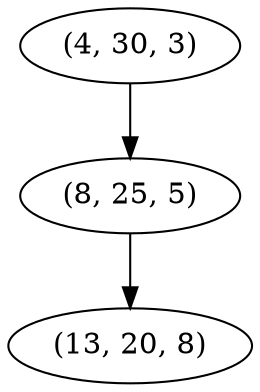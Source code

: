 digraph tree {
    "(4, 30, 3)";
    "(8, 25, 5)";
    "(13, 20, 8)";
    "(4, 30, 3)" -> "(8, 25, 5)";
    "(8, 25, 5)" -> "(13, 20, 8)";
}
